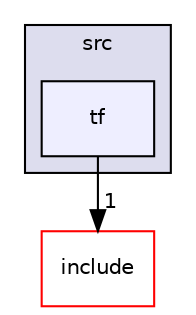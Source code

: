 digraph "modules/drivers/gnss/src/tf" {
  compound=true
  node [ fontsize="10", fontname="Helvetica"];
  edge [ labelfontsize="10", labelfontname="Helvetica"];
  subgraph clusterdir_f44244083180afa6ba169049fa81e339 {
    graph [ bgcolor="#ddddee", pencolor="black", label="src" fontname="Helvetica", fontsize="10", URL="dir_f44244083180afa6ba169049fa81e339.html"]
  dir_428136d817bc2aa9e11b30fa5178b5e4 [shape=box, label="tf", style="filled", fillcolor="#eeeeff", pencolor="black", URL="dir_428136d817bc2aa9e11b30fa5178b5e4.html"];
  }
  dir_e82d5686ef5c2583c33755be40b0f03e [shape=box label="include" fillcolor="white" style="filled" color="red" URL="dir_e82d5686ef5c2583c33755be40b0f03e.html"];
  dir_428136d817bc2aa9e11b30fa5178b5e4->dir_e82d5686ef5c2583c33755be40b0f03e [headlabel="1", labeldistance=1.5 headhref="dir_000115_000033.html"];
}
